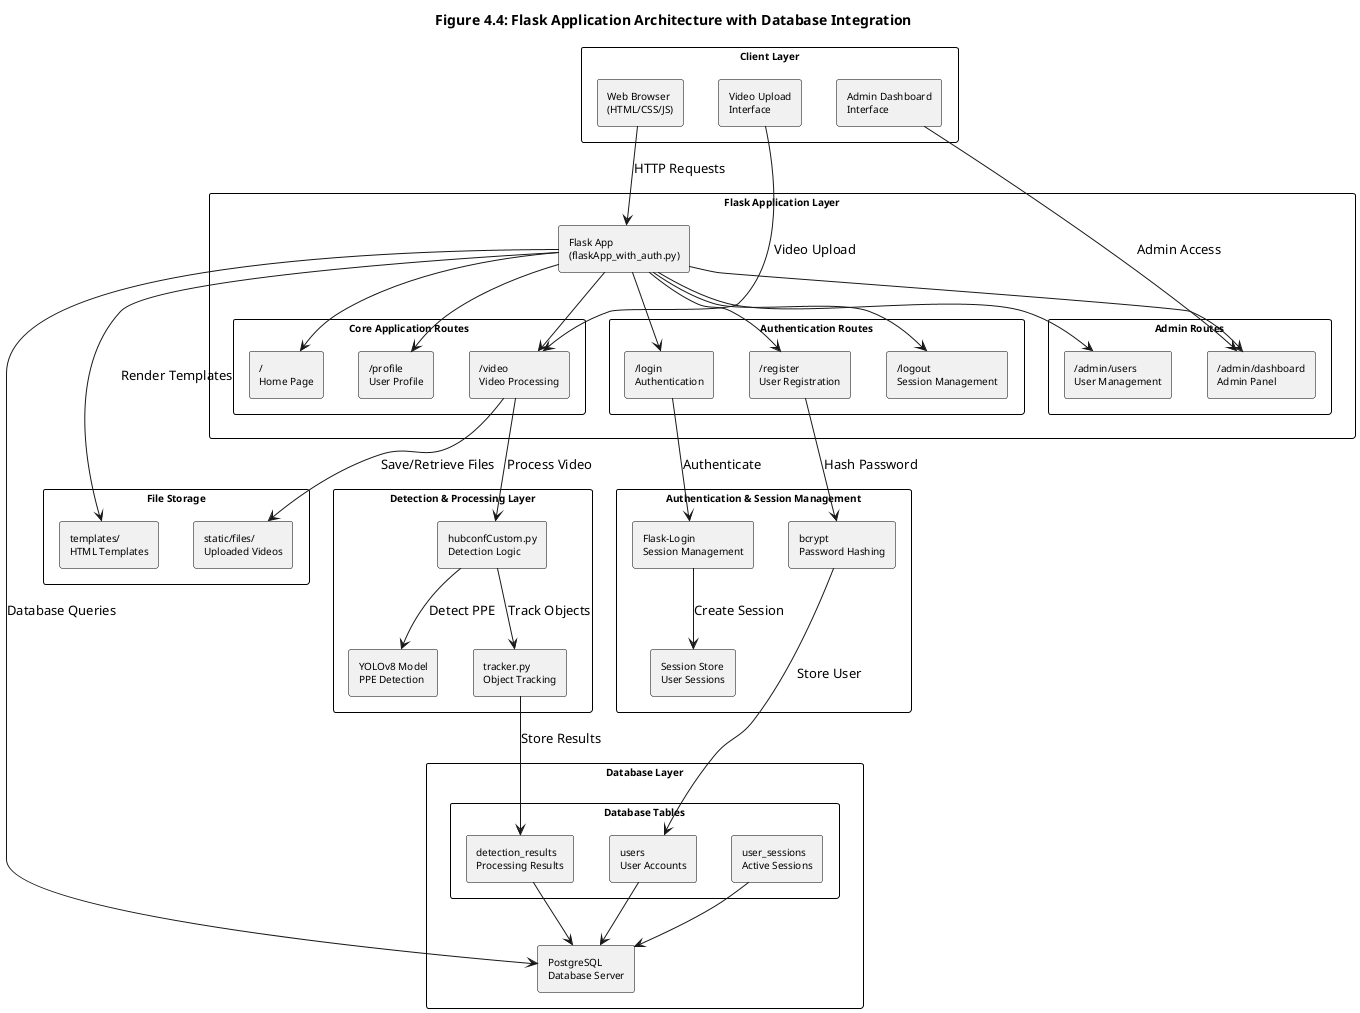@startuml Figure_4_4_Flask_Application_Architecture
!define RECTANGLE class

skinparam backgroundColor white
skinparam componentStyle rectangle
skinparam rectangle {
    BorderColor black
    FontSize 10
}
skinparam packageStyle rectangle

title Figure 4.4: Flask Application Architecture with Database Integration

package "Client Layer" {
    rectangle "Web Browser\n(HTML/CSS/JS)" as browser
    rectangle "Video Upload\nInterface" as upload
    rectangle "Admin Dashboard\nInterface" as admin_ui
}

package "Flask Application Layer" {
    rectangle "Flask App\n(flaskApp_with_auth.py)" as flask_app
    
    package "Authentication Routes" {
        rectangle "/login\nAuthentication" as login_route
        rectangle "/register\nUser Registration" as register_route
        rectangle "/logout\nSession Management" as logout_route
    }
    
    package "Core Application Routes" {
        rectangle "/\nHome Page" as home_route
        rectangle "/video\nVideo Processing" as video_route
        rectangle "/profile\nUser Profile" as profile_route
    }
    
    package "Admin Routes" {
        rectangle "/admin/dashboard\nAdmin Panel" as admin_route
        rectangle "/admin/users\nUser Management" as users_route
    }
}

package "Authentication & Session Management" {
    rectangle "Flask-Login\nSession Management" as flask_login
    rectangle "bcrypt\nPassword Hashing" as bcrypt
    rectangle "Session Store\nUser Sessions" as sessions
}

package "Detection & Processing Layer" {
    rectangle "hubconfCustom.py\nDetection Logic" as detection_module
    rectangle "tracker.py\nObject Tracking" as tracking_module
    rectangle "YOLOv8 Model\nPPE Detection" as yolo_model
}

package "Database Layer" {
    rectangle "PostgreSQL\nDatabase Server" as postgres
    
    package "Database Tables" {
        rectangle "users\nUser Accounts" as users_table
        rectangle "user_sessions\nActive Sessions" as sessions_table
        rectangle "detection_results\nProcessing Results" as results_table
    }
}

package "File Storage" {
    rectangle "static/files/\nUploaded Videos" as file_storage
    rectangle "templates/\nHTML Templates" as templates
}

' Client to Flask connections
browser --> flask_app : HTTP Requests
upload --> video_route : Video Upload
admin_ui --> admin_route : Admin Access

' Flask route connections
flask_app --> login_route
flask_app --> register_route
flask_app --> logout_route
flask_app --> home_route
flask_app --> video_route
flask_app --> profile_route
flask_app --> admin_route
flask_app --> users_route

' Authentication flow
login_route --> flask_login : Authenticate
register_route --> bcrypt : Hash Password
flask_login --> sessions : Create Session
bcrypt --> users_table : Store User

' Detection pipeline integration
video_route --> detection_module : Process Video
detection_module --> tracking_module : Track Objects
detection_module --> yolo_model : Detect PPE
tracking_module --> results_table : Store Results

' Database connections
flask_app --> postgres : Database Queries
users_table --> postgres
sessions_table --> postgres
results_table --> postgres

' File operations
video_route --> file_storage : Save/Retrieve Files
flask_app --> templates : Render Templates

@enduml
